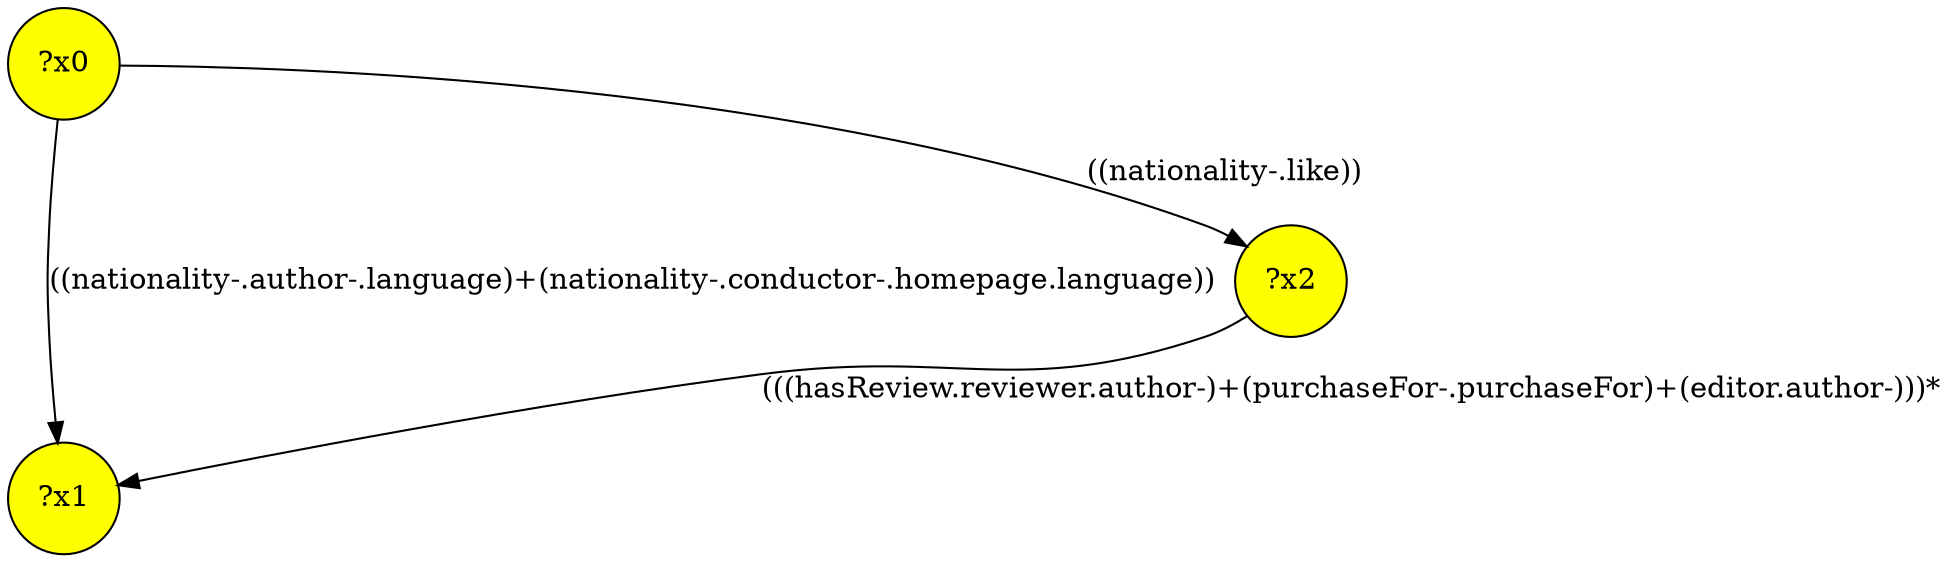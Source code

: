 digraph g {
	x0 [fillcolor="yellow", style="filled," shape=circle, label="?x0"];
	x1 [fillcolor="yellow", style="filled," shape=circle, label="?x1"];
	x2 [fillcolor="yellow", style="filled," shape=circle, label="?x2"];
	x0 -> x1 [label="((nationality-.author-.language)+(nationality-.conductor-.homepage.language))"];
	x0 -> x2 [label="((nationality-.like))"];
	x2 -> x1 [label="(((hasReview.reviewer.author-)+(purchaseFor-.purchaseFor)+(editor.author-)))*"];
}
